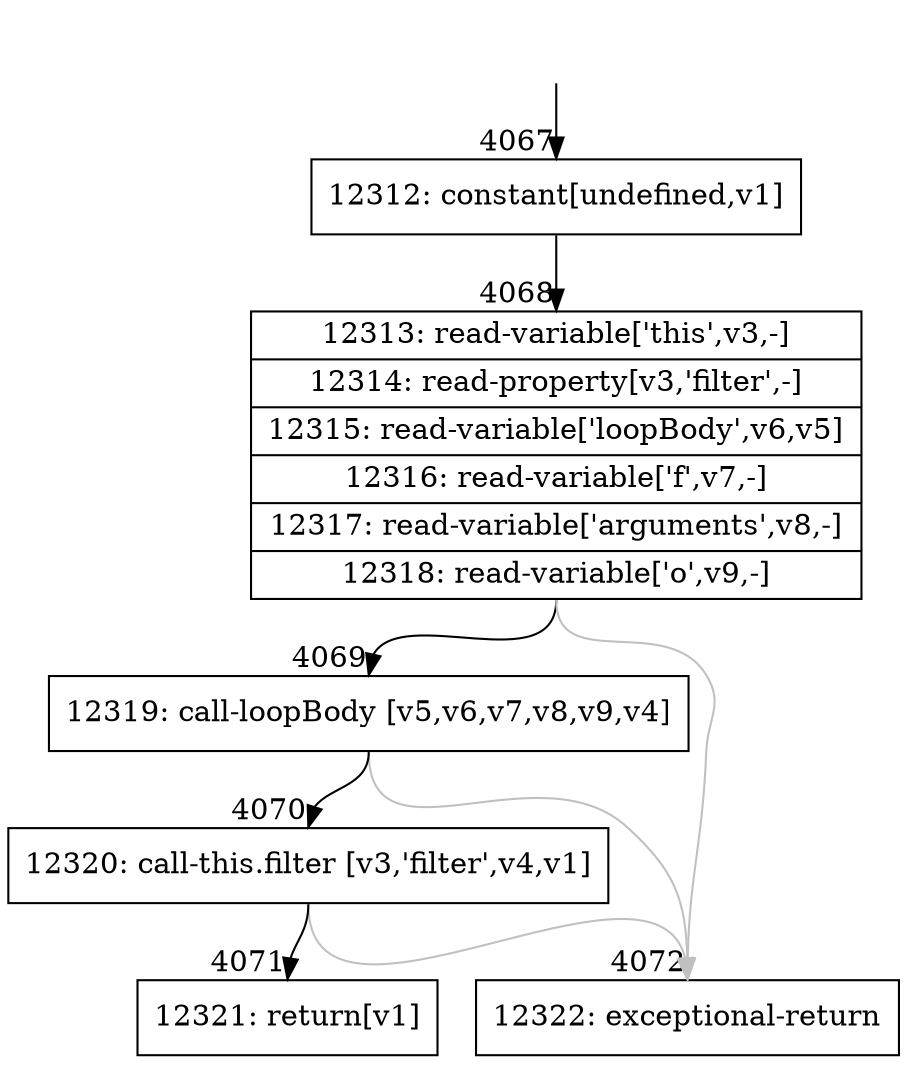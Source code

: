 digraph {
rankdir="TD"
BB_entry282[shape=none,label=""];
BB_entry282 -> BB4067 [tailport=s, headport=n, headlabel="    4067"]
BB4067 [shape=record label="{12312: constant[undefined,v1]}" ] 
BB4067 -> BB4068 [tailport=s, headport=n, headlabel="      4068"]
BB4068 [shape=record label="{12313: read-variable['this',v3,-]|12314: read-property[v3,'filter',-]|12315: read-variable['loopBody',v6,v5]|12316: read-variable['f',v7,-]|12317: read-variable['arguments',v8,-]|12318: read-variable['o',v9,-]}" ] 
BB4068 -> BB4069 [tailport=s, headport=n, headlabel="      4069"]
BB4068 -> BB4072 [tailport=s, headport=n, color=gray, headlabel="      4072"]
BB4069 [shape=record label="{12319: call-loopBody [v5,v6,v7,v8,v9,v4]}" ] 
BB4069 -> BB4070 [tailport=s, headport=n, headlabel="      4070"]
BB4069 -> BB4072 [tailport=s, headport=n, color=gray]
BB4070 [shape=record label="{12320: call-this.filter [v3,'filter',v4,v1]}" ] 
BB4070 -> BB4071 [tailport=s, headport=n, headlabel="      4071"]
BB4070 -> BB4072 [tailport=s, headport=n, color=gray]
BB4071 [shape=record label="{12321: return[v1]}" ] 
BB4072 [shape=record label="{12322: exceptional-return}" ] 
//#$~ 5413
}

